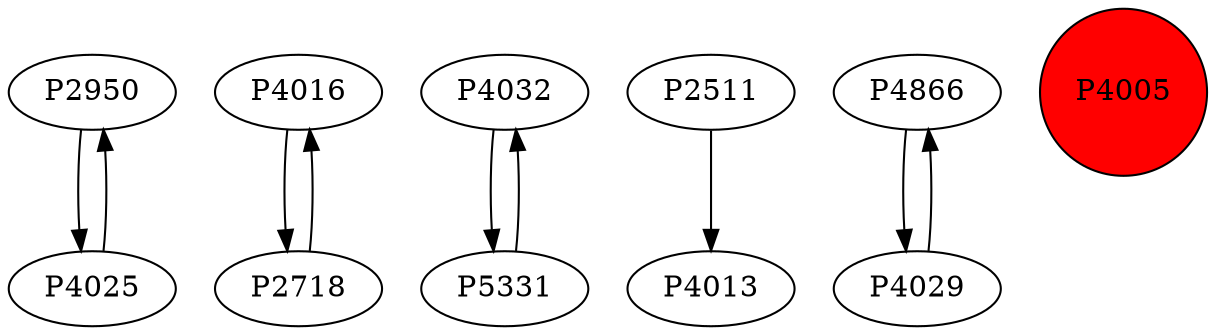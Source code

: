 digraph {
	P2950 -> P4025
	P4016 -> P2718
	P4032 -> P5331
	P5331 -> P4032
	P2511 -> P4013
	P4025 -> P2950
	P4866 -> P4029
	P2718 -> P4016
	P4029 -> P4866
	P4005 [shape=circle]
	P4005 [style=filled]
	P4005 [fillcolor=red]
}
